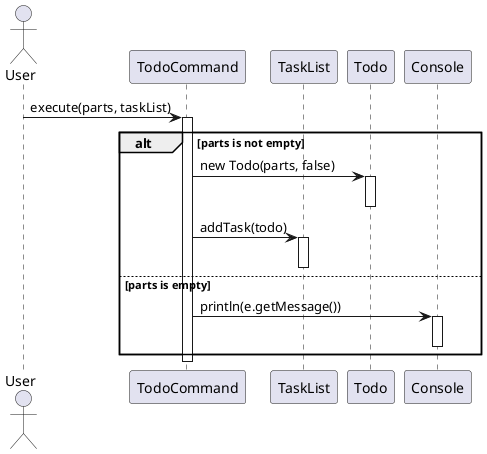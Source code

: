 @startuml
'https://plantuml.com/sequence-diagram
actor User


participant "TodoCommand" as TodoCmd
participant "TaskList" as TaskList
participant "Todo" as Todo

User -> TodoCmd : execute(parts, taskList)
activate TodoCmd

alt parts is not empty
    TodoCmd -> Todo : new Todo(parts, false)
    activate Todo
    deactivate Todo

    TodoCmd -> TaskList : addTask(todo)
    activate TaskList
    deactivate TaskList
else parts is empty
    TodoCmd -> Console : println(e.getMessage())
    activate Console
    deactivate Console
end

deactivate TodoCmd
@enduml